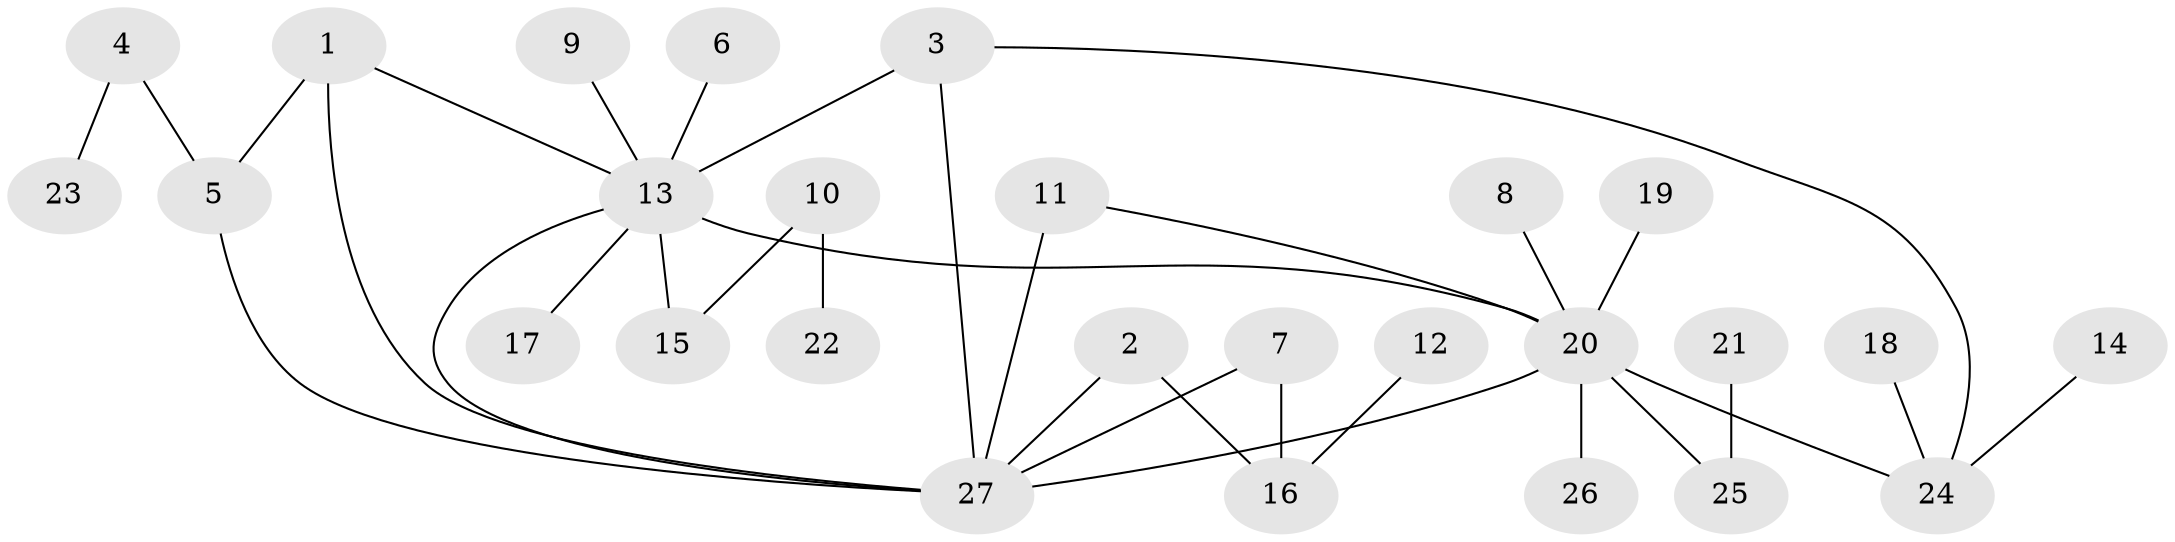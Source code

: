 // original degree distribution, {4: 0.09259259259259259, 10: 0.018518518518518517, 7: 0.018518518518518517, 9: 0.018518518518518517, 3: 0.07407407407407407, 2: 0.18518518518518517, 6: 0.037037037037037035, 5: 0.018518518518518517, 1: 0.5370370370370371}
// Generated by graph-tools (version 1.1) at 2025/02/03/09/25 03:02:32]
// undirected, 27 vertices, 33 edges
graph export_dot {
graph [start="1"]
  node [color=gray90,style=filled];
  1;
  2;
  3;
  4;
  5;
  6;
  7;
  8;
  9;
  10;
  11;
  12;
  13;
  14;
  15;
  16;
  17;
  18;
  19;
  20;
  21;
  22;
  23;
  24;
  25;
  26;
  27;
  1 -- 5 [weight=1.0];
  1 -- 13 [weight=1.0];
  1 -- 27 [weight=1.0];
  2 -- 16 [weight=1.0];
  2 -- 27 [weight=1.0];
  3 -- 13 [weight=1.0];
  3 -- 24 [weight=1.0];
  3 -- 27 [weight=2.0];
  4 -- 5 [weight=1.0];
  4 -- 23 [weight=1.0];
  5 -- 27 [weight=1.0];
  6 -- 13 [weight=1.0];
  7 -- 16 [weight=1.0];
  7 -- 27 [weight=1.0];
  8 -- 20 [weight=1.0];
  9 -- 13 [weight=1.0];
  10 -- 15 [weight=1.0];
  10 -- 22 [weight=1.0];
  11 -- 20 [weight=1.0];
  11 -- 27 [weight=2.0];
  12 -- 16 [weight=1.0];
  13 -- 15 [weight=1.0];
  13 -- 17 [weight=1.0];
  13 -- 20 [weight=1.0];
  13 -- 27 [weight=1.0];
  14 -- 24 [weight=1.0];
  18 -- 24 [weight=1.0];
  19 -- 20 [weight=1.0];
  20 -- 24 [weight=1.0];
  20 -- 25 [weight=1.0];
  20 -- 26 [weight=1.0];
  20 -- 27 [weight=1.0];
  21 -- 25 [weight=1.0];
}
